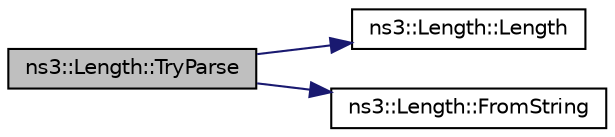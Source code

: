 digraph "ns3::Length::TryParse"
{
 // LATEX_PDF_SIZE
  edge [fontname="Helvetica",fontsize="10",labelfontname="Helvetica",labelfontsize="10"];
  node [fontname="Helvetica",fontsize="10",shape=record];
  rankdir="LR";
  Node1 [label="ns3::Length::TryParse",height=0.2,width=0.4,color="black", fillcolor="grey75", style="filled", fontcolor="black",tooltip="Attempt to construct a Length object from a value and a unit string."];
  Node1 -> Node2 [color="midnightblue",fontsize="10",style="solid",fontname="Helvetica"];
  Node2 [label="ns3::Length::Length",height=0.2,width=0.4,color="black", fillcolor="white", style="filled",URL="$classns3_1_1_length.html#ad44a2e96074b86314d743e622f77fa73",tooltip="Default Constructor."];
  Node1 -> Node3 [color="midnightblue",fontsize="10",style="solid",fontname="Helvetica"];
  Node3 [label="ns3::Length::FromString",height=0.2,width=0.4,color="black", fillcolor="white", style="filled",URL="$classns3_1_1_length.html#a61a1c28acaa6c8483027837410f0ef0b",tooltip="Find the equivalent Length::Unit for a unit string."];
}
